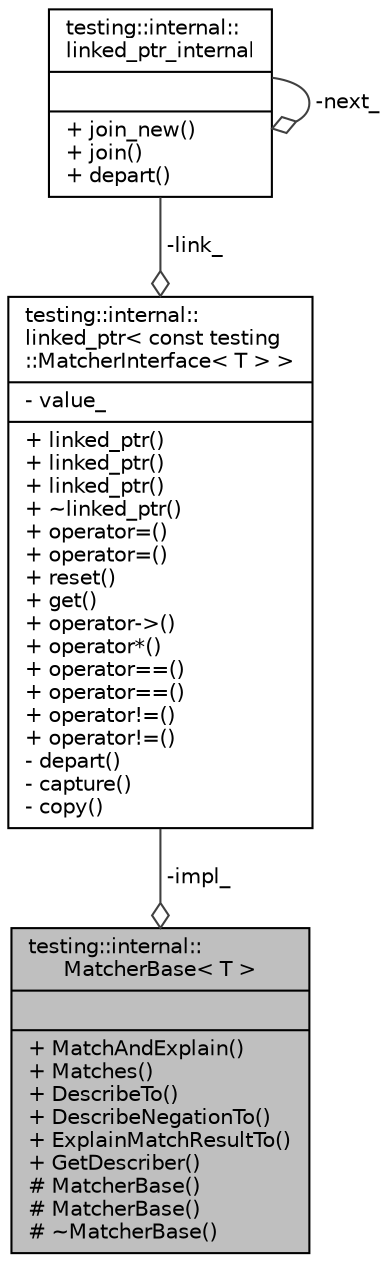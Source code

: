 digraph "testing::internal::MatcherBase&lt; T &gt;"
{
  edge [fontname="Helvetica",fontsize="10",labelfontname="Helvetica",labelfontsize="10"];
  node [fontname="Helvetica",fontsize="10",shape=record];
  Node19 [label="{testing::internal::\lMatcherBase\< T \>\n||+ MatchAndExplain()\l+ Matches()\l+ DescribeTo()\l+ DescribeNegationTo()\l+ ExplainMatchResultTo()\l+ GetDescriber()\l# MatcherBase()\l# MatcherBase()\l# ~MatcherBase()\l}",height=0.2,width=0.4,color="black", fillcolor="grey75", style="filled", fontcolor="black"];
  Node20 -> Node19 [color="grey25",fontsize="10",style="solid",label=" -impl_" ,arrowhead="odiamond",fontname="Helvetica"];
  Node20 [label="{testing::internal::\llinked_ptr\< const testing\l::MatcherInterface\< T \> \>\n|- value_\l|+ linked_ptr()\l+ linked_ptr()\l+ linked_ptr()\l+ ~linked_ptr()\l+ operator=()\l+ operator=()\l+ reset()\l+ get()\l+ operator-\>()\l+ operator*()\l+ operator==()\l+ operator==()\l+ operator!=()\l+ operator!=()\l- depart()\l- capture()\l- copy()\l}",height=0.2,width=0.4,color="black", fillcolor="white", style="filled",URL="$d9/df4/classtesting_1_1internal_1_1linked__ptr.html"];
  Node21 -> Node20 [color="grey25",fontsize="10",style="solid",label=" -link_" ,arrowhead="odiamond",fontname="Helvetica"];
  Node21 [label="{testing::internal::\llinked_ptr_internal\n||+ join_new()\l+ join()\l+ depart()\l}",height=0.2,width=0.4,color="black", fillcolor="white", style="filled",URL="$d7/d67/classtesting_1_1internal_1_1linked__ptr__internal.html"];
  Node21 -> Node21 [color="grey25",fontsize="10",style="solid",label=" -next_" ,arrowhead="odiamond",fontname="Helvetica"];
}
